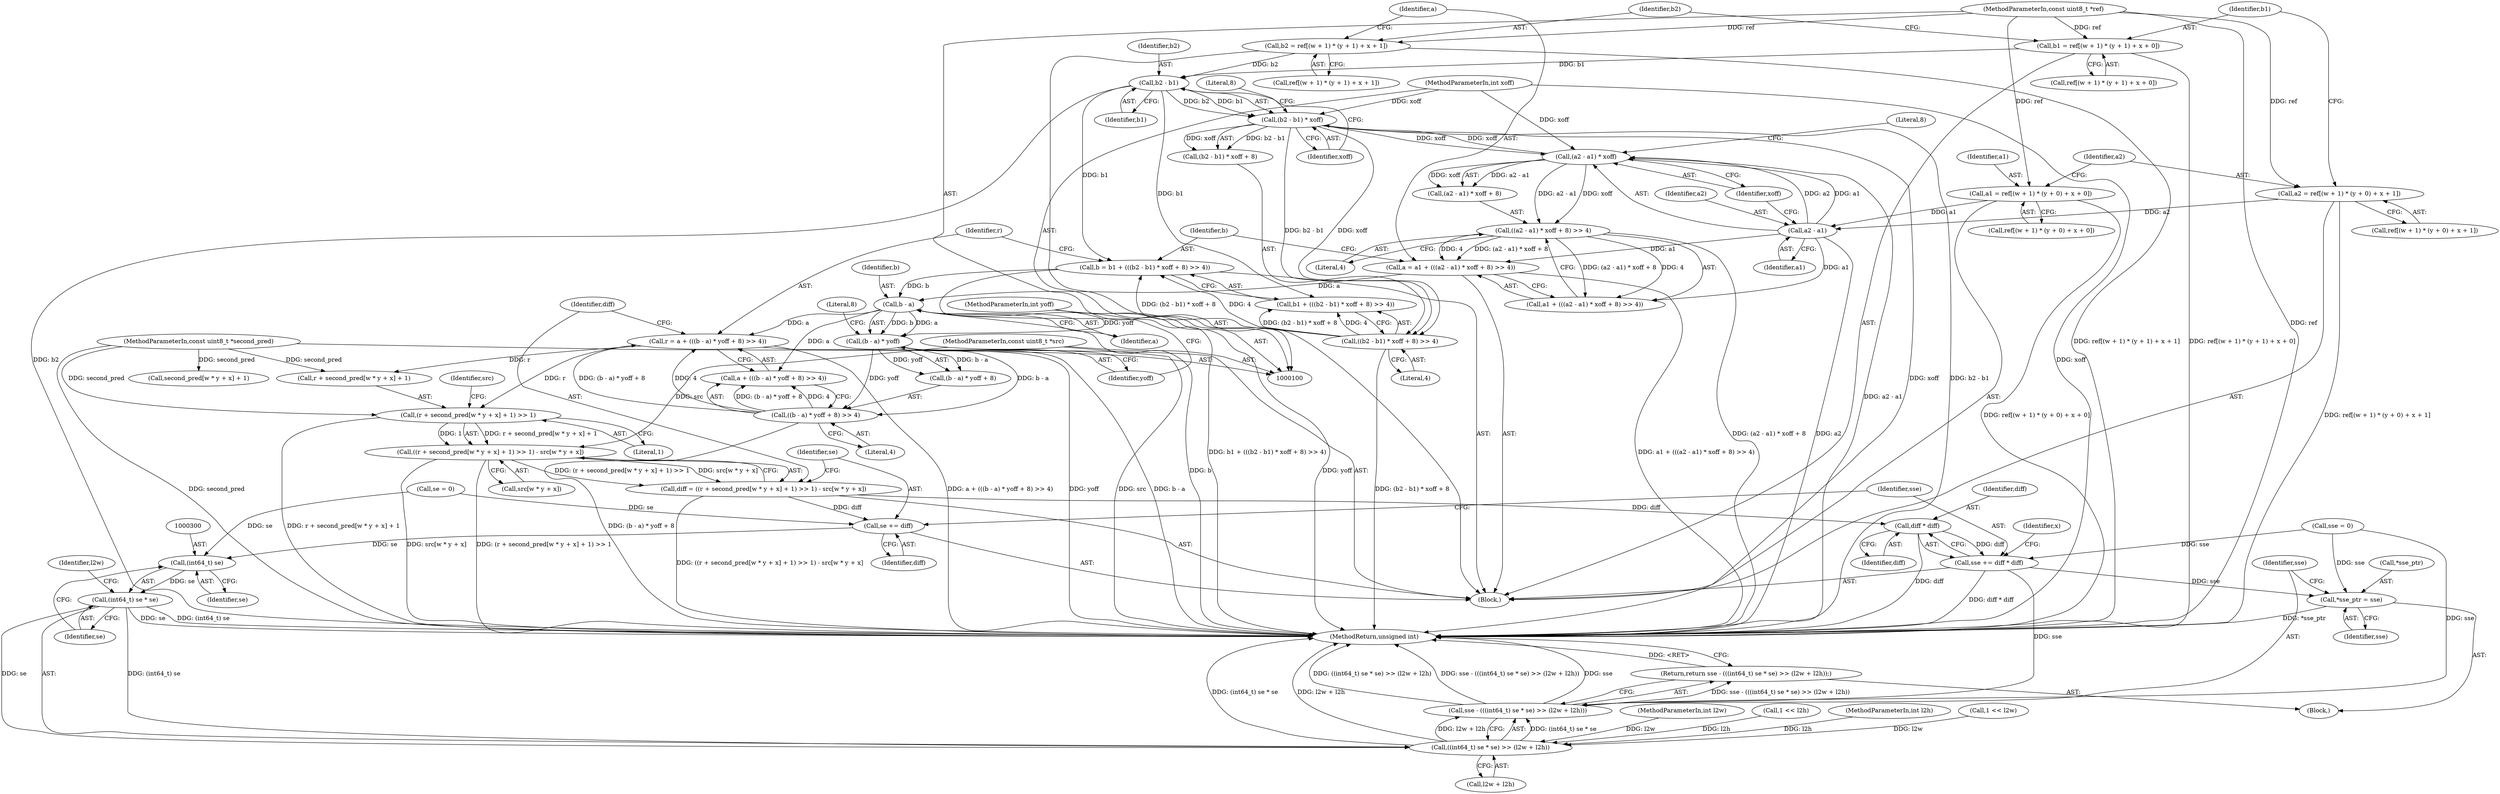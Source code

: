 digraph "1_Android_5a9753fca56f0eeb9f61e342b2fccffc364f9426_119@array" {
"1000261" [label="(Call,((r + second_pred[w * y + x] + 1) >> 1) - src[w * y + x])"];
"1000262" [label="(Call,(r + second_pred[w * y + x] + 1) >> 1)"];
"1000245" [label="(Call,r = a + (((b - a) * yoff + 8) >> 4))"];
"1000252" [label="(Call,b - a)"];
"1000231" [label="(Call,b = b1 + (((b2 - b1) * xoff + 8) >> 4))"];
"1000238" [label="(Call,b2 - b1)"];
"1000201" [label="(Call,b2 = ref[(w + 1) * (y + 1) + x + 1])"];
"1000101" [label="(MethodParameterIn,const uint8_t *ref)"];
"1000185" [label="(Call,b1 = ref[(w + 1) * (y + 1) + x + 0])"];
"1000235" [label="(Call,((b2 - b1) * xoff + 8) >> 4)"];
"1000237" [label="(Call,(b2 - b1) * xoff)"];
"1000223" [label="(Call,(a2 - a1) * xoff)"];
"1000224" [label="(Call,a2 - a1)"];
"1000169" [label="(Call,a2 = ref[(w + 1) * (y + 0) + x + 1])"];
"1000153" [label="(Call,a1 = ref[(w + 1) * (y + 0) + x + 0])"];
"1000106" [label="(MethodParameterIn,int xoff)"];
"1000217" [label="(Call,a = a1 + (((a2 - a1) * xoff + 8) >> 4))"];
"1000221" [label="(Call,((a2 - a1) * xoff + 8) >> 4)"];
"1000249" [label="(Call,((b - a) * yoff + 8) >> 4)"];
"1000251" [label="(Call,(b - a) * yoff)"];
"1000107" [label="(MethodParameterIn,int yoff)"];
"1000103" [label="(MethodParameterIn,const uint8_t *second_pred)"];
"1000102" [label="(MethodParameterIn,const uint8_t *src)"];
"1000259" [label="(Call,diff = ((r + second_pred[w * y + x] + 1) >> 1) - src[w * y + x])"];
"1000282" [label="(Call,se += diff)"];
"1000299" [label="(Call,(int64_t) se)"];
"1000298" [label="(Call,(int64_t) se * se)"];
"1000297" [label="(Call,((int64_t) se * se) >> (l2w + l2h))"];
"1000295" [label="(Call,sse - (((int64_t) se * se) >> (l2w + l2h)))"];
"1000294" [label="(Return,return sse - (((int64_t) se * se) >> (l2w + l2h));)"];
"1000287" [label="(Call,diff * diff)"];
"1000285" [label="(Call,sse += diff * diff)"];
"1000290" [label="(Call,*sse_ptr = sse)"];
"1000242" [label="(Literal,8)"];
"1000243" [label="(Literal,4)"];
"1000151" [label="(Block,)"];
"1000186" [label="(Identifier,b1)"];
"1000257" [label="(Literal,4)"];
"1000232" [label="(Identifier,b)"];
"1000301" [label="(Identifier,se)"];
"1000219" [label="(Call,a1 + (((a2 - a1) * xoff + 8) >> 4))"];
"1000290" [label="(Call,*sse_ptr = sse)"];
"1000217" [label="(Call,a = a1 + (((a2 - a1) * xoff + 8) >> 4))"];
"1000240" [label="(Identifier,b1)"];
"1000265" [label="(Call,second_pred[w * y + x] + 1)"];
"1000304" [label="(Identifier,l2w)"];
"1000228" [label="(Literal,8)"];
"1000275" [label="(Call,src[w * y + x])"];
"1000233" [label="(Call,b1 + (((b2 - b1) * xoff + 8) >> 4))"];
"1000241" [label="(Identifier,xoff)"];
"1000154" [label="(Identifier,a1)"];
"1000115" [label="(Call,sse = 0)"];
"1000306" [label="(MethodReturn,unsigned int)"];
"1000170" [label="(Identifier,a2)"];
"1000236" [label="(Call,(b2 - b1) * xoff + 8)"];
"1000227" [label="(Identifier,xoff)"];
"1000287" [label="(Call,diff * diff)"];
"1000247" [label="(Call,a + (((b - a) * yoff + 8) >> 4))"];
"1000252" [label="(Call,b - a)"];
"1000256" [label="(Literal,8)"];
"1000297" [label="(Call,((int64_t) se * se) >> (l2w + l2h))"];
"1000291" [label="(Call,*sse_ptr)"];
"1000109" [label="(Block,)"];
"1000171" [label="(Call,ref[(w + 1) * (y + 0) + x + 1])"];
"1000251" [label="(Call,(b - a) * yoff)"];
"1000169" [label="(Call,a2 = ref[(w + 1) * (y + 0) + x + 1])"];
"1000245" [label="(Call,r = a + (((b - a) * yoff + 8) >> 4))"];
"1000102" [label="(MethodParameterIn,const uint8_t *src)"];
"1000263" [label="(Call,r + second_pred[w * y + x] + 1)"];
"1000226" [label="(Identifier,a1)"];
"1000288" [label="(Identifier,diff)"];
"1000260" [label="(Identifier,diff)"];
"1000231" [label="(Call,b = b1 + (((b2 - b1) * xoff + 8) >> 4))"];
"1000296" [label="(Identifier,sse)"];
"1000285" [label="(Call,sse += diff * diff)"];
"1000250" [label="(Call,(b - a) * yoff + 8)"];
"1000224" [label="(Call,a2 - a1)"];
"1000294" [label="(Return,return sse - (((int64_t) se * se) >> (l2w + l2h));)"];
"1000249" [label="(Call,((b - a) * yoff + 8) >> 4)"];
"1000222" [label="(Call,(a2 - a1) * xoff + 8)"];
"1000155" [label="(Call,ref[(w + 1) * (y + 0) + x + 0])"];
"1000303" [label="(Call,l2w + l2h)"];
"1000104" [label="(MethodParameterIn,int l2w)"];
"1000111" [label="(Call,se = 0)"];
"1000101" [label="(MethodParameterIn,const uint8_t *ref)"];
"1000289" [label="(Identifier,diff)"];
"1000299" [label="(Call,(int64_t) se)"];
"1000153" [label="(Call,a1 = ref[(w + 1) * (y + 0) + x + 0])"];
"1000107" [label="(MethodParameterIn,int yoff)"];
"1000127" [label="(Call,1 << l2h)"];
"1000103" [label="(MethodParameterIn,const uint8_t *second_pred)"];
"1000106" [label="(MethodParameterIn,int xoff)"];
"1000282" [label="(Call,se += diff)"];
"1000253" [label="(Identifier,b)"];
"1000283" [label="(Identifier,se)"];
"1000274" [label="(Literal,1)"];
"1000276" [label="(Identifier,src)"];
"1000105" [label="(MethodParameterIn,int l2h)"];
"1000150" [label="(Identifier,x)"];
"1000259" [label="(Call,diff = ((r + second_pred[w * y + x] + 1) >> 1) - src[w * y + x])"];
"1000262" [label="(Call,(r + second_pred[w * y + x] + 1) >> 1)"];
"1000121" [label="(Call,1 << l2w)"];
"1000254" [label="(Identifier,a)"];
"1000221" [label="(Call,((a2 - a1) * xoff + 8) >> 4)"];
"1000246" [label="(Identifier,r)"];
"1000223" [label="(Call,(a2 - a1) * xoff)"];
"1000284" [label="(Identifier,diff)"];
"1000225" [label="(Identifier,a2)"];
"1000295" [label="(Call,sse - (((int64_t) se * se) >> (l2w + l2h)))"];
"1000286" [label="(Identifier,sse)"];
"1000203" [label="(Call,ref[(w + 1) * (y + 1) + x + 1])"];
"1000298" [label="(Call,(int64_t) se * se)"];
"1000237" [label="(Call,(b2 - b1) * xoff)"];
"1000229" [label="(Literal,4)"];
"1000187" [label="(Call,ref[(w + 1) * (y + 1) + x + 0])"];
"1000293" [label="(Identifier,sse)"];
"1000255" [label="(Identifier,yoff)"];
"1000235" [label="(Call,((b2 - b1) * xoff + 8) >> 4)"];
"1000202" [label="(Identifier,b2)"];
"1000238" [label="(Call,b2 - b1)"];
"1000201" [label="(Call,b2 = ref[(w + 1) * (y + 1) + x + 1])"];
"1000261" [label="(Call,((r + second_pred[w * y + x] + 1) >> 1) - src[w * y + x])"];
"1000218" [label="(Identifier,a)"];
"1000185" [label="(Call,b1 = ref[(w + 1) * (y + 1) + x + 0])"];
"1000302" [label="(Identifier,se)"];
"1000239" [label="(Identifier,b2)"];
"1000261" -> "1000259"  [label="AST: "];
"1000261" -> "1000275"  [label="CFG: "];
"1000262" -> "1000261"  [label="AST: "];
"1000275" -> "1000261"  [label="AST: "];
"1000259" -> "1000261"  [label="CFG: "];
"1000261" -> "1000306"  [label="DDG: src[w * y + x]"];
"1000261" -> "1000306"  [label="DDG: (r + second_pred[w * y + x] + 1) >> 1"];
"1000261" -> "1000259"  [label="DDG: (r + second_pred[w * y + x] + 1) >> 1"];
"1000261" -> "1000259"  [label="DDG: src[w * y + x]"];
"1000262" -> "1000261"  [label="DDG: r + second_pred[w * y + x] + 1"];
"1000262" -> "1000261"  [label="DDG: 1"];
"1000102" -> "1000261"  [label="DDG: src"];
"1000262" -> "1000274"  [label="CFG: "];
"1000263" -> "1000262"  [label="AST: "];
"1000274" -> "1000262"  [label="AST: "];
"1000276" -> "1000262"  [label="CFG: "];
"1000262" -> "1000306"  [label="DDG: r + second_pred[w * y + x] + 1"];
"1000245" -> "1000262"  [label="DDG: r"];
"1000103" -> "1000262"  [label="DDG: second_pred"];
"1000245" -> "1000151"  [label="AST: "];
"1000245" -> "1000247"  [label="CFG: "];
"1000246" -> "1000245"  [label="AST: "];
"1000247" -> "1000245"  [label="AST: "];
"1000260" -> "1000245"  [label="CFG: "];
"1000245" -> "1000306"  [label="DDG: a + (((b - a) * yoff + 8) >> 4)"];
"1000252" -> "1000245"  [label="DDG: a"];
"1000249" -> "1000245"  [label="DDG: (b - a) * yoff + 8"];
"1000249" -> "1000245"  [label="DDG: 4"];
"1000245" -> "1000263"  [label="DDG: r"];
"1000252" -> "1000251"  [label="AST: "];
"1000252" -> "1000254"  [label="CFG: "];
"1000253" -> "1000252"  [label="AST: "];
"1000254" -> "1000252"  [label="AST: "];
"1000255" -> "1000252"  [label="CFG: "];
"1000252" -> "1000306"  [label="DDG: b"];
"1000252" -> "1000247"  [label="DDG: a"];
"1000252" -> "1000251"  [label="DDG: b"];
"1000252" -> "1000251"  [label="DDG: a"];
"1000231" -> "1000252"  [label="DDG: b"];
"1000217" -> "1000252"  [label="DDG: a"];
"1000231" -> "1000151"  [label="AST: "];
"1000231" -> "1000233"  [label="CFG: "];
"1000232" -> "1000231"  [label="AST: "];
"1000233" -> "1000231"  [label="AST: "];
"1000246" -> "1000231"  [label="CFG: "];
"1000231" -> "1000306"  [label="DDG: b1 + (((b2 - b1) * xoff + 8) >> 4)"];
"1000238" -> "1000231"  [label="DDG: b1"];
"1000235" -> "1000231"  [label="DDG: (b2 - b1) * xoff + 8"];
"1000235" -> "1000231"  [label="DDG: 4"];
"1000238" -> "1000237"  [label="AST: "];
"1000238" -> "1000240"  [label="CFG: "];
"1000239" -> "1000238"  [label="AST: "];
"1000240" -> "1000238"  [label="AST: "];
"1000241" -> "1000238"  [label="CFG: "];
"1000238" -> "1000306"  [label="DDG: b2"];
"1000238" -> "1000233"  [label="DDG: b1"];
"1000238" -> "1000237"  [label="DDG: b2"];
"1000238" -> "1000237"  [label="DDG: b1"];
"1000201" -> "1000238"  [label="DDG: b2"];
"1000185" -> "1000238"  [label="DDG: b1"];
"1000201" -> "1000151"  [label="AST: "];
"1000201" -> "1000203"  [label="CFG: "];
"1000202" -> "1000201"  [label="AST: "];
"1000203" -> "1000201"  [label="AST: "];
"1000218" -> "1000201"  [label="CFG: "];
"1000201" -> "1000306"  [label="DDG: ref[(w + 1) * (y + 1) + x + 1]"];
"1000101" -> "1000201"  [label="DDG: ref"];
"1000101" -> "1000100"  [label="AST: "];
"1000101" -> "1000306"  [label="DDG: ref"];
"1000101" -> "1000153"  [label="DDG: ref"];
"1000101" -> "1000169"  [label="DDG: ref"];
"1000101" -> "1000185"  [label="DDG: ref"];
"1000185" -> "1000151"  [label="AST: "];
"1000185" -> "1000187"  [label="CFG: "];
"1000186" -> "1000185"  [label="AST: "];
"1000187" -> "1000185"  [label="AST: "];
"1000202" -> "1000185"  [label="CFG: "];
"1000185" -> "1000306"  [label="DDG: ref[(w + 1) * (y + 1) + x + 0]"];
"1000235" -> "1000233"  [label="AST: "];
"1000235" -> "1000243"  [label="CFG: "];
"1000236" -> "1000235"  [label="AST: "];
"1000243" -> "1000235"  [label="AST: "];
"1000233" -> "1000235"  [label="CFG: "];
"1000235" -> "1000306"  [label="DDG: (b2 - b1) * xoff + 8"];
"1000235" -> "1000233"  [label="DDG: (b2 - b1) * xoff + 8"];
"1000235" -> "1000233"  [label="DDG: 4"];
"1000237" -> "1000235"  [label="DDG: b2 - b1"];
"1000237" -> "1000235"  [label="DDG: xoff"];
"1000237" -> "1000236"  [label="AST: "];
"1000237" -> "1000241"  [label="CFG: "];
"1000241" -> "1000237"  [label="AST: "];
"1000242" -> "1000237"  [label="CFG: "];
"1000237" -> "1000306"  [label="DDG: b2 - b1"];
"1000237" -> "1000306"  [label="DDG: xoff"];
"1000237" -> "1000223"  [label="DDG: xoff"];
"1000237" -> "1000236"  [label="DDG: b2 - b1"];
"1000237" -> "1000236"  [label="DDG: xoff"];
"1000223" -> "1000237"  [label="DDG: xoff"];
"1000106" -> "1000237"  [label="DDG: xoff"];
"1000223" -> "1000222"  [label="AST: "];
"1000223" -> "1000227"  [label="CFG: "];
"1000224" -> "1000223"  [label="AST: "];
"1000227" -> "1000223"  [label="AST: "];
"1000228" -> "1000223"  [label="CFG: "];
"1000223" -> "1000306"  [label="DDG: a2 - a1"];
"1000223" -> "1000221"  [label="DDG: a2 - a1"];
"1000223" -> "1000221"  [label="DDG: xoff"];
"1000223" -> "1000222"  [label="DDG: a2 - a1"];
"1000223" -> "1000222"  [label="DDG: xoff"];
"1000224" -> "1000223"  [label="DDG: a2"];
"1000224" -> "1000223"  [label="DDG: a1"];
"1000106" -> "1000223"  [label="DDG: xoff"];
"1000224" -> "1000226"  [label="CFG: "];
"1000225" -> "1000224"  [label="AST: "];
"1000226" -> "1000224"  [label="AST: "];
"1000227" -> "1000224"  [label="CFG: "];
"1000224" -> "1000306"  [label="DDG: a2"];
"1000224" -> "1000217"  [label="DDG: a1"];
"1000224" -> "1000219"  [label="DDG: a1"];
"1000169" -> "1000224"  [label="DDG: a2"];
"1000153" -> "1000224"  [label="DDG: a1"];
"1000169" -> "1000151"  [label="AST: "];
"1000169" -> "1000171"  [label="CFG: "];
"1000170" -> "1000169"  [label="AST: "];
"1000171" -> "1000169"  [label="AST: "];
"1000186" -> "1000169"  [label="CFG: "];
"1000169" -> "1000306"  [label="DDG: ref[(w + 1) * (y + 0) + x + 1]"];
"1000153" -> "1000151"  [label="AST: "];
"1000153" -> "1000155"  [label="CFG: "];
"1000154" -> "1000153"  [label="AST: "];
"1000155" -> "1000153"  [label="AST: "];
"1000170" -> "1000153"  [label="CFG: "];
"1000153" -> "1000306"  [label="DDG: ref[(w + 1) * (y + 0) + x + 0]"];
"1000106" -> "1000100"  [label="AST: "];
"1000106" -> "1000306"  [label="DDG: xoff"];
"1000217" -> "1000151"  [label="AST: "];
"1000217" -> "1000219"  [label="CFG: "];
"1000218" -> "1000217"  [label="AST: "];
"1000219" -> "1000217"  [label="AST: "];
"1000232" -> "1000217"  [label="CFG: "];
"1000217" -> "1000306"  [label="DDG: a1 + (((a2 - a1) * xoff + 8) >> 4)"];
"1000221" -> "1000217"  [label="DDG: (a2 - a1) * xoff + 8"];
"1000221" -> "1000217"  [label="DDG: 4"];
"1000221" -> "1000219"  [label="AST: "];
"1000221" -> "1000229"  [label="CFG: "];
"1000222" -> "1000221"  [label="AST: "];
"1000229" -> "1000221"  [label="AST: "];
"1000219" -> "1000221"  [label="CFG: "];
"1000221" -> "1000306"  [label="DDG: (a2 - a1) * xoff + 8"];
"1000221" -> "1000219"  [label="DDG: (a2 - a1) * xoff + 8"];
"1000221" -> "1000219"  [label="DDG: 4"];
"1000249" -> "1000247"  [label="AST: "];
"1000249" -> "1000257"  [label="CFG: "];
"1000250" -> "1000249"  [label="AST: "];
"1000257" -> "1000249"  [label="AST: "];
"1000247" -> "1000249"  [label="CFG: "];
"1000249" -> "1000306"  [label="DDG: (b - a) * yoff + 8"];
"1000249" -> "1000247"  [label="DDG: (b - a) * yoff + 8"];
"1000249" -> "1000247"  [label="DDG: 4"];
"1000251" -> "1000249"  [label="DDG: b - a"];
"1000251" -> "1000249"  [label="DDG: yoff"];
"1000251" -> "1000250"  [label="AST: "];
"1000251" -> "1000255"  [label="CFG: "];
"1000255" -> "1000251"  [label="AST: "];
"1000256" -> "1000251"  [label="CFG: "];
"1000251" -> "1000306"  [label="DDG: yoff"];
"1000251" -> "1000306"  [label="DDG: b - a"];
"1000251" -> "1000250"  [label="DDG: b - a"];
"1000251" -> "1000250"  [label="DDG: yoff"];
"1000107" -> "1000251"  [label="DDG: yoff"];
"1000107" -> "1000100"  [label="AST: "];
"1000107" -> "1000306"  [label="DDG: yoff"];
"1000103" -> "1000100"  [label="AST: "];
"1000103" -> "1000306"  [label="DDG: second_pred"];
"1000103" -> "1000263"  [label="DDG: second_pred"];
"1000103" -> "1000265"  [label="DDG: second_pred"];
"1000102" -> "1000100"  [label="AST: "];
"1000102" -> "1000306"  [label="DDG: src"];
"1000259" -> "1000151"  [label="AST: "];
"1000260" -> "1000259"  [label="AST: "];
"1000283" -> "1000259"  [label="CFG: "];
"1000259" -> "1000306"  [label="DDG: ((r + second_pred[w * y + x] + 1) >> 1) - src[w * y + x]"];
"1000259" -> "1000282"  [label="DDG: diff"];
"1000259" -> "1000287"  [label="DDG: diff"];
"1000282" -> "1000151"  [label="AST: "];
"1000282" -> "1000284"  [label="CFG: "];
"1000283" -> "1000282"  [label="AST: "];
"1000284" -> "1000282"  [label="AST: "];
"1000286" -> "1000282"  [label="CFG: "];
"1000111" -> "1000282"  [label="DDG: se"];
"1000282" -> "1000299"  [label="DDG: se"];
"1000299" -> "1000298"  [label="AST: "];
"1000299" -> "1000301"  [label="CFG: "];
"1000300" -> "1000299"  [label="AST: "];
"1000301" -> "1000299"  [label="AST: "];
"1000302" -> "1000299"  [label="CFG: "];
"1000299" -> "1000298"  [label="DDG: se"];
"1000111" -> "1000299"  [label="DDG: se"];
"1000298" -> "1000297"  [label="AST: "];
"1000298" -> "1000302"  [label="CFG: "];
"1000302" -> "1000298"  [label="AST: "];
"1000304" -> "1000298"  [label="CFG: "];
"1000298" -> "1000306"  [label="DDG: (int64_t) se"];
"1000298" -> "1000306"  [label="DDG: se"];
"1000298" -> "1000297"  [label="DDG: (int64_t) se"];
"1000298" -> "1000297"  [label="DDG: se"];
"1000297" -> "1000295"  [label="AST: "];
"1000297" -> "1000303"  [label="CFG: "];
"1000303" -> "1000297"  [label="AST: "];
"1000295" -> "1000297"  [label="CFG: "];
"1000297" -> "1000306"  [label="DDG: (int64_t) se * se"];
"1000297" -> "1000306"  [label="DDG: l2w + l2h"];
"1000297" -> "1000295"  [label="DDG: (int64_t) se * se"];
"1000297" -> "1000295"  [label="DDG: l2w + l2h"];
"1000121" -> "1000297"  [label="DDG: l2w"];
"1000104" -> "1000297"  [label="DDG: l2w"];
"1000127" -> "1000297"  [label="DDG: l2h"];
"1000105" -> "1000297"  [label="DDG: l2h"];
"1000295" -> "1000294"  [label="AST: "];
"1000296" -> "1000295"  [label="AST: "];
"1000294" -> "1000295"  [label="CFG: "];
"1000295" -> "1000306"  [label="DDG: sse"];
"1000295" -> "1000306"  [label="DDG: ((int64_t) se * se) >> (l2w + l2h)"];
"1000295" -> "1000306"  [label="DDG: sse - (((int64_t) se * se) >> (l2w + l2h))"];
"1000295" -> "1000294"  [label="DDG: sse - (((int64_t) se * se) >> (l2w + l2h))"];
"1000285" -> "1000295"  [label="DDG: sse"];
"1000115" -> "1000295"  [label="DDG: sse"];
"1000294" -> "1000109"  [label="AST: "];
"1000306" -> "1000294"  [label="CFG: "];
"1000294" -> "1000306"  [label="DDG: <RET>"];
"1000287" -> "1000285"  [label="AST: "];
"1000287" -> "1000289"  [label="CFG: "];
"1000288" -> "1000287"  [label="AST: "];
"1000289" -> "1000287"  [label="AST: "];
"1000285" -> "1000287"  [label="CFG: "];
"1000287" -> "1000306"  [label="DDG: diff"];
"1000287" -> "1000285"  [label="DDG: diff"];
"1000285" -> "1000151"  [label="AST: "];
"1000286" -> "1000285"  [label="AST: "];
"1000150" -> "1000285"  [label="CFG: "];
"1000285" -> "1000306"  [label="DDG: diff * diff"];
"1000115" -> "1000285"  [label="DDG: sse"];
"1000285" -> "1000290"  [label="DDG: sse"];
"1000290" -> "1000109"  [label="AST: "];
"1000290" -> "1000293"  [label="CFG: "];
"1000291" -> "1000290"  [label="AST: "];
"1000293" -> "1000290"  [label="AST: "];
"1000296" -> "1000290"  [label="CFG: "];
"1000290" -> "1000306"  [label="DDG: *sse_ptr"];
"1000115" -> "1000290"  [label="DDG: sse"];
}
